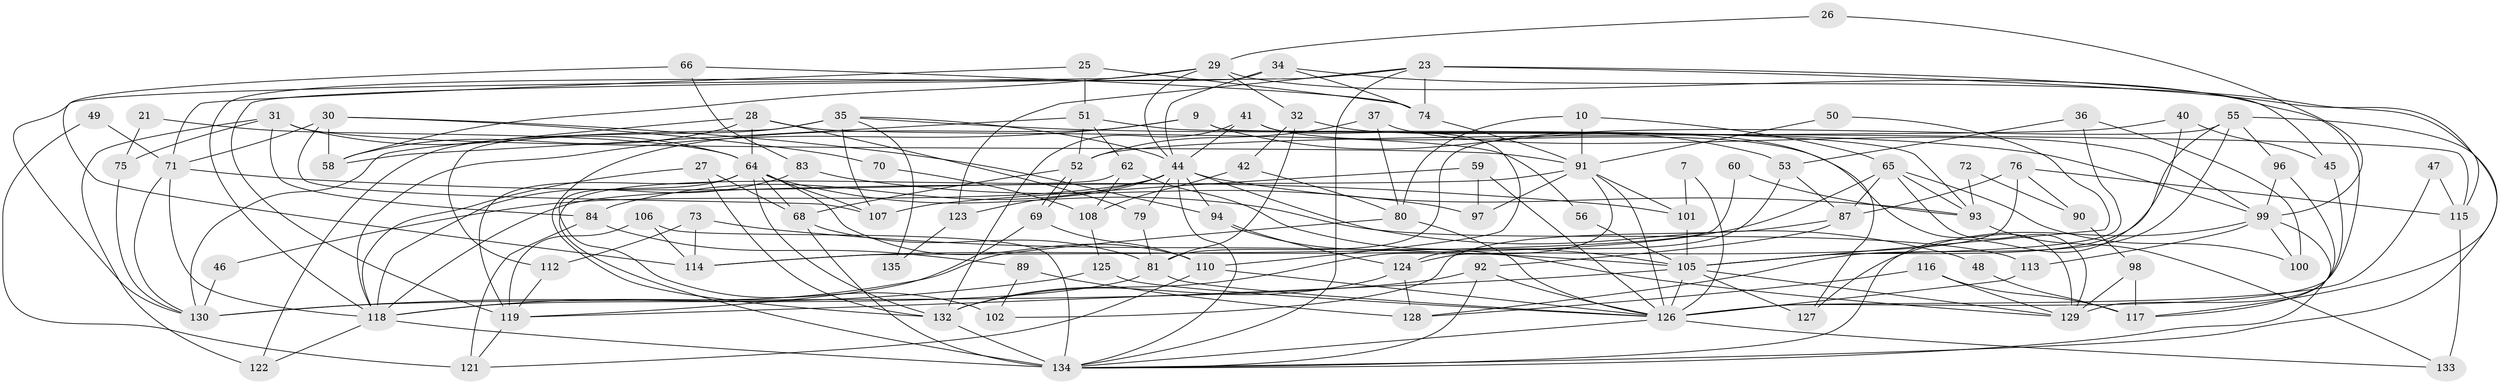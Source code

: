 // original degree distribution, {6: 0.1037037037037037, 3: 0.2962962962962963, 4: 0.21481481481481482, 2: 0.16296296296296298, 5: 0.14814814814814814, 10: 0.007407407407407408, 7: 0.044444444444444446, 8: 0.022222222222222223}
// Generated by graph-tools (version 1.1) at 2025/53/03/04/25 21:53:00]
// undirected, 94 vertices, 208 edges
graph export_dot {
graph [start="1"]
  node [color=gray90,style=filled];
  7;
  9;
  10;
  21;
  23 [super="+14"];
  25;
  26;
  27;
  28 [super="+15"];
  29 [super="+12"];
  30;
  31;
  32 [super="+6"];
  34;
  35;
  36;
  37;
  40;
  41;
  42;
  44 [super="+11"];
  45;
  46;
  47;
  48;
  49;
  50;
  51;
  52;
  53;
  55;
  56;
  58;
  59;
  60;
  62;
  64 [super="+61"];
  65;
  66;
  68;
  69;
  70;
  71 [super="+33"];
  72;
  73;
  74;
  75;
  76;
  79;
  80 [super="+17"];
  81;
  83;
  84;
  87 [super="+82"];
  89;
  90;
  91 [super="+3+86"];
  92;
  93;
  94;
  96;
  97;
  98;
  99;
  100;
  101 [super="+78"];
  102;
  105 [super="+16"];
  106 [super="+95"];
  107;
  108;
  110;
  112;
  113;
  114 [super="+19"];
  115;
  116;
  117 [super="+4"];
  118 [super="+54+67"];
  119 [super="+85"];
  121;
  122 [super="+63+120"];
  123;
  124 [super="+88"];
  125;
  126 [super="+104"];
  127;
  128;
  129 [super="+111"];
  130 [super="+24+77"];
  132 [super="+43+57"];
  133;
  134 [super="+22+131"];
  135;
  7 -- 101;
  7 -- 126;
  9 -- 115;
  9 -- 53;
  9 -- 132;
  9 -- 118;
  10 -- 80;
  10 -- 65;
  10 -- 91;
  21 -- 75;
  21 -- 64;
  23 -- 115 [weight=2];
  23 -- 74;
  23 -- 123;
  23 -- 45;
  23 -- 119;
  23 -- 134;
  25 -- 74;
  25 -- 51;
  25 -- 71;
  26 -- 99;
  26 -- 29;
  27 -- 132;
  27 -- 68;
  27 -- 118;
  28 -- 64 [weight=2];
  28 -- 130;
  28 -- 56;
  28 -- 58;
  28 -- 79;
  29 -- 44 [weight=2];
  29 -- 126 [weight=2];
  29 -- 32;
  29 -- 58;
  29 -- 130;
  30 -- 94;
  30 -- 107;
  30 -- 58;
  30 -- 70;
  30 -- 71;
  31 -- 64;
  31 -- 75;
  31 -- 84;
  31 -- 122;
  31 -- 91;
  32 -- 81 [weight=2];
  32 -- 42;
  32 -- 127;
  34 -- 74;
  34 -- 117;
  34 -- 44;
  34 -- 118;
  35 -- 99;
  35 -- 107;
  35 -- 112;
  35 -- 122 [weight=2];
  35 -- 135;
  35 -- 44;
  36 -- 100;
  36 -- 53;
  36 -- 105;
  37 -- 52;
  37 -- 80;
  37 -- 99;
  40 -- 52;
  40 -- 134;
  40 -- 45;
  41 -- 110;
  41 -- 44;
  41 -- 132;
  41 -- 129;
  42 -- 108;
  42 -- 80;
  44 -- 79;
  44 -- 48;
  44 -- 84;
  44 -- 94;
  44 -- 123;
  44 -- 46;
  44 -- 93;
  44 -- 134;
  45 -- 129;
  46 -- 130;
  47 -- 115;
  47 -- 126;
  48 -- 117;
  49 -- 121;
  49 -- 71;
  50 -- 91;
  50 -- 105;
  51 -- 52;
  51 -- 62;
  51 -- 58;
  51 -- 93;
  52 -- 69;
  52 -- 69;
  52 -- 68;
  53 -- 87;
  53 -- 124;
  55 -- 81;
  55 -- 96;
  55 -- 128;
  55 -- 105;
  55 -- 134;
  56 -- 105;
  59 -- 97;
  59 -- 107;
  59 -- 126;
  60 -- 93;
  60 -- 114;
  62 -- 108;
  62 -- 105;
  62 -- 134;
  64 -- 68;
  64 -- 110;
  64 -- 132 [weight=2];
  64 -- 113;
  64 -- 102;
  64 -- 119;
  64 -- 107;
  65 -- 87 [weight=2];
  65 -- 93;
  65 -- 100;
  65 -- 114;
  65 -- 129;
  66 -- 74;
  66 -- 83;
  66 -- 114;
  68 -- 81;
  68 -- 134;
  69 -- 110;
  69 -- 119;
  70 -- 108;
  71 -- 118 [weight=2];
  71 -- 130;
  71 -- 101;
  72 -- 90;
  72 -- 93;
  73 -- 112;
  73 -- 105;
  73 -- 114;
  74 -- 91;
  75 -- 130;
  76 -- 87;
  76 -- 115;
  76 -- 90;
  76 -- 124;
  79 -- 81;
  80 -- 126;
  80 -- 118;
  81 -- 126;
  81 -- 118;
  83 -- 97;
  83 -- 118;
  84 -- 89;
  84 -- 121;
  87 -- 102;
  87 -- 92;
  89 -- 128;
  89 -- 102;
  90 -- 98;
  91 -- 126;
  91 -- 97;
  91 -- 101 [weight=2];
  91 -- 118 [weight=3];
  91 -- 132;
  92 -- 130 [weight=2];
  92 -- 126;
  92 -- 134;
  93 -- 133;
  94 -- 124;
  94 -- 129;
  96 -- 99;
  96 -- 117;
  98 -- 117;
  98 -- 129;
  99 -- 100;
  99 -- 113;
  99 -- 127;
  99 -- 134;
  101 -- 105;
  105 -- 126 [weight=2];
  105 -- 127;
  105 -- 129;
  105 -- 119;
  106 -- 134 [weight=2];
  106 -- 119;
  106 -- 114;
  108 -- 125;
  110 -- 121;
  110 -- 126;
  112 -- 119;
  113 -- 126;
  115 -- 133;
  116 -- 128;
  116 -- 117;
  116 -- 129;
  118 -- 122 [weight=2];
  118 -- 134 [weight=2];
  119 -- 121;
  123 -- 135;
  124 -- 132 [weight=2];
  124 -- 128;
  125 -- 130;
  125 -- 126;
  126 -- 133;
  126 -- 134;
  132 -- 134 [weight=4];
}
